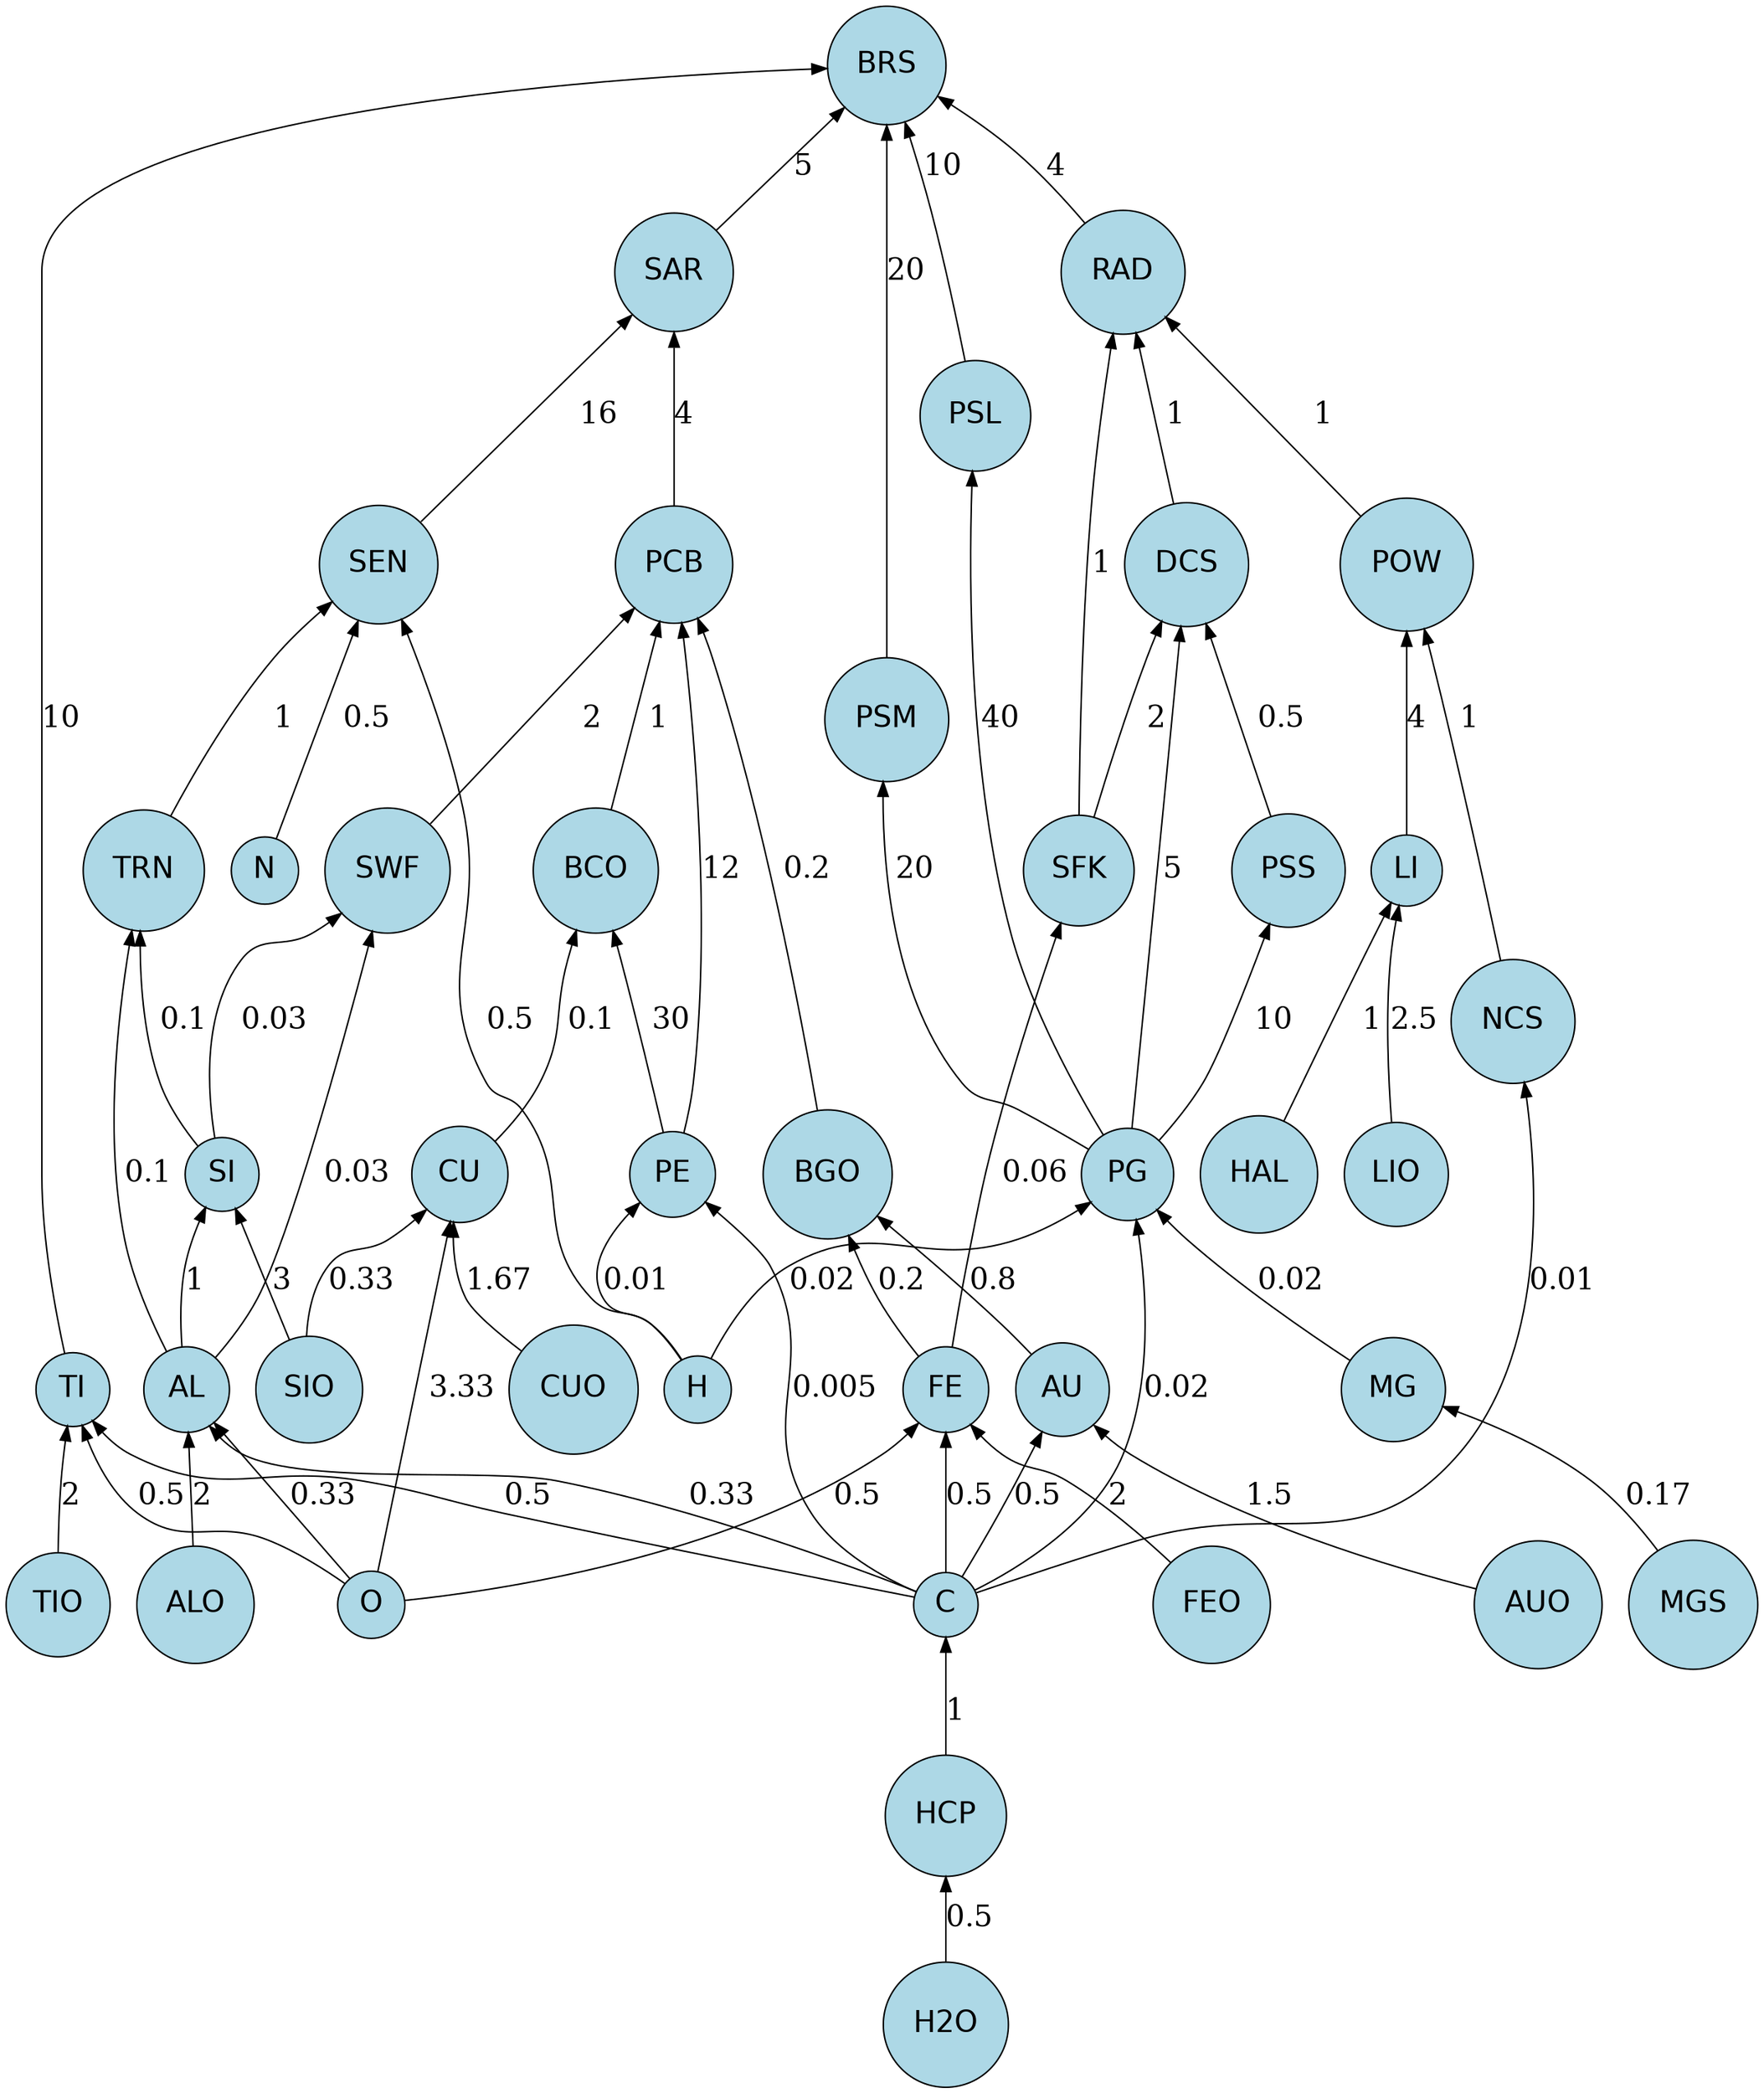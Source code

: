 graph ctree_graph {
bgcolor=white;
BRS [fillcolor=lightblue, fontname=helvetica, fontsize=20, shape=circle, style=filled];
BRS -- PSL
  [color=black, dir=back, fontsize=20, label=10
];
PSL
 [fillcolor=lightblue, fontname=helvetica, fontsize=20, shape=circle, style=filled];
PSL
 -- PG
  [color=black, dir=back, fontsize=20, label=40
];
PG
 [fillcolor=lightblue, fontname=helvetica, fontsize=20, shape=circle, style=filled];
PG
 -- H
  [color=black, dir=back, fontsize=20, label="0.02\n"];
H
 [fillcolor=lightblue, fontname=helvetica, fontsize=20, shape=circle, style=filled];
PG
 -- C
  [color=black, dir=back, fontsize=20, label="0.02\n"];
C
 [fillcolor=lightblue, fontname=helvetica, fontsize=20, shape=circle, style=filled];
C
 -- HCP
  [color=black, dir=back, fontsize=20, label=1
];
HCP
 [fillcolor=lightblue, fontname=helvetica, fontsize=20, shape=circle, style=filled];
HCP
 -- H2O
  [color=black, dir=back, fontsize=20, label="0.5\n"];
H2O
 [fillcolor=lightblue, fontname=helvetica, fontsize=20, shape=circle, style=filled];
PG
 -- MG
  [color=black, dir=back, fontsize=20, label="0.02\n"];
MG
 [fillcolor=lightblue, fontname=helvetica, fontsize=20, shape=circle, style=filled];
MG
 -- MGS
  [color=black, dir=back, fontsize=20, label="0.17\n"];
MGS
 [fillcolor=lightblue, fontname=helvetica, fontsize=20, shape=circle, style=filled];
BRS -- PSM
  [color=black, dir=back, fontsize=20, label=20
];
PSM
 [fillcolor=lightblue, fontname=helvetica, fontsize=20, shape=circle, style=filled];
PSM
 -- PG
  [color=black, dir=back, fontsize=20, label=20
];
PG
 [fillcolor=lightblue, fontname=helvetica, fontsize=20, shape=circle, style=filled];
H
 [fillcolor=lightblue, fontname=helvetica, fontsize=20, shape=circle, style=filled];
C
 [fillcolor=lightblue, fontname=helvetica, fontsize=20, shape=circle, style=filled];
HCP
 [fillcolor=lightblue, fontname=helvetica, fontsize=20, shape=circle, style=filled];
H2O
 [fillcolor=lightblue, fontname=helvetica, fontsize=20, shape=circle, style=filled];
MG
 [fillcolor=lightblue, fontname=helvetica, fontsize=20, shape=circle, style=filled];
MGS
 [fillcolor=lightblue, fontname=helvetica, fontsize=20, shape=circle, style=filled];
BRS -- TI
  [color=black, dir=back, fontsize=20, label=10
];
TI
 [fillcolor=lightblue, fontname=helvetica, fontsize=20, shape=circle, style=filled];
TI
 -- TIO
  [color=black, dir=back, fontsize=20, label=2
];
TIO
 [fillcolor=lightblue, fontname=helvetica, fontsize=20, shape=circle, style=filled];
TI
 -- C
  [color=black, dir=back, fontsize=20, label="0.5\n"];
C
 [fillcolor=lightblue, fontname=helvetica, fontsize=20, shape=circle, style=filled];
HCP
 [fillcolor=lightblue, fontname=helvetica, fontsize=20, shape=circle, style=filled];
H2O
 [fillcolor=lightblue, fontname=helvetica, fontsize=20, shape=circle, style=filled];
TI
 -- O
  [color=black, dir=back, fontsize=20, label="0.5\n"];
O
 [fillcolor=lightblue, fontname=helvetica, fontsize=20, shape=circle, style=filled];
BRS -- SAR
  [color=black, dir=back, fontsize=20, label=5
];
SAR
 [fillcolor=lightblue, fontname=helvetica, fontsize=20, shape=circle, style=filled];
SAR
 -- SEN
  [color=black, dir=back, fontsize=20, label=16
];
SEN
 [fillcolor=lightblue, fontname=helvetica, fontsize=20, shape=circle, style=filled];
SEN
 -- TRN
  [color=black, dir=back, fontsize=20, label=1
];
TRN
 [fillcolor=lightblue, fontname=helvetica, fontsize=20, shape=circle, style=filled];
TRN
 -- AL
  [color=black, dir=back, fontsize=20, label="0.1\n"];
AL
 [fillcolor=lightblue, fontname=helvetica, fontsize=20, shape=circle, style=filled];
AL
 -- ALO
  [color=black, dir=back, fontsize=20, label=2
];
ALO
 [fillcolor=lightblue, fontname=helvetica, fontsize=20, shape=circle, style=filled];
AL
 -- C
  [color=black, dir=back, fontsize=20, label="0.33\n"];
C
 [fillcolor=lightblue, fontname=helvetica, fontsize=20, shape=circle, style=filled];
HCP
 [fillcolor=lightblue, fontname=helvetica, fontsize=20, shape=circle, style=filled];
H2O
 [fillcolor=lightblue, fontname=helvetica, fontsize=20, shape=circle, style=filled];
AL
 -- O
  [color=black, dir=back, fontsize=20, label="0.33\n"];
O
 [fillcolor=lightblue, fontname=helvetica, fontsize=20, shape=circle, style=filled];
TRN
 -- SI
  [color=black, dir=back, fontsize=20, label="0.1\n"];
SI
 [fillcolor=lightblue, fontname=helvetica, fontsize=20, shape=circle, style=filled];
SI
 -- SIO
  [color=black, dir=back, fontsize=20, label=3
];
SIO
 [fillcolor=lightblue, fontname=helvetica, fontsize=20, shape=circle, style=filled];
SI
 -- AL
  [color=black, dir=back, fontsize=20, label=1
];
AL
 [fillcolor=lightblue, fontname=helvetica, fontsize=20, shape=circle, style=filled];
ALO
 [fillcolor=lightblue, fontname=helvetica, fontsize=20, shape=circle, style=filled];
C
 [fillcolor=lightblue, fontname=helvetica, fontsize=20, shape=circle, style=filled];
HCP
 [fillcolor=lightblue, fontname=helvetica, fontsize=20, shape=circle, style=filled];
H2O
 [fillcolor=lightblue, fontname=helvetica, fontsize=20, shape=circle, style=filled];
O
 [fillcolor=lightblue, fontname=helvetica, fontsize=20, shape=circle, style=filled];
SEN
 -- H
  [color=black, dir=back, fontsize=20, label="0.5\n"];
H
 [fillcolor=lightblue, fontname=helvetica, fontsize=20, shape=circle, style=filled];
SEN
 -- N
  [color=black, dir=back, fontsize=20, label="0.5\n"];
N
 [fillcolor=lightblue, fontname=helvetica, fontsize=20, shape=circle, style=filled];
SAR
 -- PCB
  [color=black, dir=back, fontsize=20, label=4
];
PCB
 [fillcolor=lightblue, fontname=helvetica, fontsize=20, shape=circle, style=filled];
PCB
 -- SWF
  [color=black, dir=back, fontsize=20, label=2
];
SWF
 [fillcolor=lightblue, fontname=helvetica, fontsize=20, shape=circle, style=filled];
SWF
 -- SI
  [color=black, dir=back, fontsize=20, label="0.03\n"];
SI
 [fillcolor=lightblue, fontname=helvetica, fontsize=20, shape=circle, style=filled];
SIO
 [fillcolor=lightblue, fontname=helvetica, fontsize=20, shape=circle, style=filled];
AL
 [fillcolor=lightblue, fontname=helvetica, fontsize=20, shape=circle, style=filled];
ALO
 [fillcolor=lightblue, fontname=helvetica, fontsize=20, shape=circle, style=filled];
C
 [fillcolor=lightblue, fontname=helvetica, fontsize=20, shape=circle, style=filled];
HCP
 [fillcolor=lightblue, fontname=helvetica, fontsize=20, shape=circle, style=filled];
H2O
 [fillcolor=lightblue, fontname=helvetica, fontsize=20, shape=circle, style=filled];
O
 [fillcolor=lightblue, fontname=helvetica, fontsize=20, shape=circle, style=filled];
SWF
 -- AL
  [color=black, dir=back, fontsize=20, label="0.03\n"];
AL
 [fillcolor=lightblue, fontname=helvetica, fontsize=20, shape=circle, style=filled];
ALO
 [fillcolor=lightblue, fontname=helvetica, fontsize=20, shape=circle, style=filled];
C
 [fillcolor=lightblue, fontname=helvetica, fontsize=20, shape=circle, style=filled];
HCP
 [fillcolor=lightblue, fontname=helvetica, fontsize=20, shape=circle, style=filled];
H2O
 [fillcolor=lightblue, fontname=helvetica, fontsize=20, shape=circle, style=filled];
O
 [fillcolor=lightblue, fontname=helvetica, fontsize=20, shape=circle, style=filled];
PCB
 -- BCO
  [color=black, dir=back, fontsize=20, label=1
];
BCO
 [fillcolor=lightblue, fontname=helvetica, fontsize=20, shape=circle, style=filled];
BCO
 -- CU
  [color=black, dir=back, fontsize=20, label="0.1\n"];
CU
 [fillcolor=lightblue, fontname=helvetica, fontsize=20, shape=circle, style=filled];
CU
 -- CUO
  [color=black, dir=back, fontsize=20, label="1.67\n"];
CUO
 [fillcolor=lightblue, fontname=helvetica, fontsize=20, shape=circle, style=filled];
CU
 -- O
  [color=black, dir=back, fontsize=20, label="3.33\n"];
O
 [fillcolor=lightblue, fontname=helvetica, fontsize=20, shape=circle, style=filled];
CU
 -- SIO
  [color=black, dir=back, fontsize=20, label="0.33\n"];
SIO
 [fillcolor=lightblue, fontname=helvetica, fontsize=20, shape=circle, style=filled];
BCO
 -- PE
  [color=black, dir=back, fontsize=20, label=30
];
PE
 [fillcolor=lightblue, fontname=helvetica, fontsize=20, shape=circle, style=filled];
PE
 -- C
  [color=black, dir=back, fontsize=20, label="0.005\n"];
C
 [fillcolor=lightblue, fontname=helvetica, fontsize=20, shape=circle, style=filled];
HCP
 [fillcolor=lightblue, fontname=helvetica, fontsize=20, shape=circle, style=filled];
H2O
 [fillcolor=lightblue, fontname=helvetica, fontsize=20, shape=circle, style=filled];
PE
 -- H
  [color=black, dir=back, fontsize=20, label="0.01\n"];
H
 [fillcolor=lightblue, fontname=helvetica, fontsize=20, shape=circle, style=filled];
PCB
 -- PE
  [color=black, dir=back, fontsize=20, label=12
];
PE
 [fillcolor=lightblue, fontname=helvetica, fontsize=20, shape=circle, style=filled];
C
 [fillcolor=lightblue, fontname=helvetica, fontsize=20, shape=circle, style=filled];
HCP
 [fillcolor=lightblue, fontname=helvetica, fontsize=20, shape=circle, style=filled];
H2O
 [fillcolor=lightblue, fontname=helvetica, fontsize=20, shape=circle, style=filled];
H
 [fillcolor=lightblue, fontname=helvetica, fontsize=20, shape=circle, style=filled];
PCB
 -- BGO
  [color=black, dir=back, fontsize=20, label="0.2\n"];
BGO
 [fillcolor=lightblue, fontname=helvetica, fontsize=20, shape=circle, style=filled];
BGO
 -- AU
  [color=black, dir=back, fontsize=20, label="0.8\n"];
AU
 [fillcolor=lightblue, fontname=helvetica, fontsize=20, shape=circle, style=filled];
AU
 -- C
  [color=black, dir=back, fontsize=20, label="0.5\n"];
C
 [fillcolor=lightblue, fontname=helvetica, fontsize=20, shape=circle, style=filled];
HCP
 [fillcolor=lightblue, fontname=helvetica, fontsize=20, shape=circle, style=filled];
H2O
 [fillcolor=lightblue, fontname=helvetica, fontsize=20, shape=circle, style=filled];
AU
 -- AUO
  [color=black, dir=back, fontsize=20, label="1.5\n"];
AUO
 [fillcolor=lightblue, fontname=helvetica, fontsize=20, shape=circle, style=filled];
BGO
 -- FE
  [color=black, dir=back, fontsize=20, label="0.2\n"];
FE
 [fillcolor=lightblue, fontname=helvetica, fontsize=20, shape=circle, style=filled];
FE
 -- FEO
  [color=black, dir=back, fontsize=20, label=2
];
FEO
 [fillcolor=lightblue, fontname=helvetica, fontsize=20, shape=circle, style=filled];
FE
 -- C
  [color=black, dir=back, fontsize=20, label="0.5\n"];
C
 [fillcolor=lightblue, fontname=helvetica, fontsize=20, shape=circle, style=filled];
HCP
 [fillcolor=lightblue, fontname=helvetica, fontsize=20, shape=circle, style=filled];
H2O
 [fillcolor=lightblue, fontname=helvetica, fontsize=20, shape=circle, style=filled];
FE
 -- O
  [color=black, dir=back, fontsize=20, label="0.5\n"];
O
 [fillcolor=lightblue, fontname=helvetica, fontsize=20, shape=circle, style=filled];
BRS -- RAD
  [color=black, dir=back, fontsize=20, label=4
];
RAD
 [fillcolor=lightblue, fontname=helvetica, fontsize=20, shape=circle, style=filled];
RAD
 -- DCS
  [color=black, dir=back, fontsize=20, label=1
];
DCS
 [fillcolor=lightblue, fontname=helvetica, fontsize=20, shape=circle, style=filled];
DCS
 -- SFK
  [color=black, dir=back, fontsize=20, label=2
];
SFK
 [fillcolor=lightblue, fontname=helvetica, fontsize=20, shape=circle, style=filled];
SFK
 -- FE
  [color=black, dir=back, fontsize=20, label="0.06\n"];
FE
 [fillcolor=lightblue, fontname=helvetica, fontsize=20, shape=circle, style=filled];
FEO
 [fillcolor=lightblue, fontname=helvetica, fontsize=20, shape=circle, style=filled];
C
 [fillcolor=lightblue, fontname=helvetica, fontsize=20, shape=circle, style=filled];
HCP
 [fillcolor=lightblue, fontname=helvetica, fontsize=20, shape=circle, style=filled];
H2O
 [fillcolor=lightblue, fontname=helvetica, fontsize=20, shape=circle, style=filled];
O
 [fillcolor=lightblue, fontname=helvetica, fontsize=20, shape=circle, style=filled];
DCS
 -- PG
  [color=black, dir=back, fontsize=20, label=5
];
PG
 [fillcolor=lightblue, fontname=helvetica, fontsize=20, shape=circle, style=filled];
H
 [fillcolor=lightblue, fontname=helvetica, fontsize=20, shape=circle, style=filled];
C
 [fillcolor=lightblue, fontname=helvetica, fontsize=20, shape=circle, style=filled];
HCP
 [fillcolor=lightblue, fontname=helvetica, fontsize=20, shape=circle, style=filled];
H2O
 [fillcolor=lightblue, fontname=helvetica, fontsize=20, shape=circle, style=filled];
MG
 [fillcolor=lightblue, fontname=helvetica, fontsize=20, shape=circle, style=filled];
MGS
 [fillcolor=lightblue, fontname=helvetica, fontsize=20, shape=circle, style=filled];
DCS
 -- PSS
  [color=black, dir=back, fontsize=20, label="0.5\n"];
PSS
 [fillcolor=lightblue, fontname=helvetica, fontsize=20, shape=circle, style=filled];
PSS
 -- PG
  [color=black, dir=back, fontsize=20, label=10
];
PG
 [fillcolor=lightblue, fontname=helvetica, fontsize=20, shape=circle, style=filled];
H
 [fillcolor=lightblue, fontname=helvetica, fontsize=20, shape=circle, style=filled];
C
 [fillcolor=lightblue, fontname=helvetica, fontsize=20, shape=circle, style=filled];
HCP
 [fillcolor=lightblue, fontname=helvetica, fontsize=20, shape=circle, style=filled];
H2O
 [fillcolor=lightblue, fontname=helvetica, fontsize=20, shape=circle, style=filled];
MG
 [fillcolor=lightblue, fontname=helvetica, fontsize=20, shape=circle, style=filled];
MGS
 [fillcolor=lightblue, fontname=helvetica, fontsize=20, shape=circle, style=filled];
RAD
 -- SFK
  [color=black, dir=back, fontsize=20, label=1
];
SFK
 [fillcolor=lightblue, fontname=helvetica, fontsize=20, shape=circle, style=filled];
FE
 [fillcolor=lightblue, fontname=helvetica, fontsize=20, shape=circle, style=filled];
FEO
 [fillcolor=lightblue, fontname=helvetica, fontsize=20, shape=circle, style=filled];
C
 [fillcolor=lightblue, fontname=helvetica, fontsize=20, shape=circle, style=filled];
HCP
 [fillcolor=lightblue, fontname=helvetica, fontsize=20, shape=circle, style=filled];
H2O
 [fillcolor=lightblue, fontname=helvetica, fontsize=20, shape=circle, style=filled];
O
 [fillcolor=lightblue, fontname=helvetica, fontsize=20, shape=circle, style=filled];
RAD
 -- POW
  [color=black, dir=back, fontsize=20, label=1
];
POW
 [fillcolor=lightblue, fontname=helvetica, fontsize=20, shape=circle, style=filled];
POW
 -- NCS
  [color=black, dir=back, fontsize=20, label=1
];
NCS
 [fillcolor=lightblue, fontname=helvetica, fontsize=20, shape=circle, style=filled];
NCS
 -- C
  [color=black, dir=back, fontsize=20, label="0.01\n"];
C
 [fillcolor=lightblue, fontname=helvetica, fontsize=20, shape=circle, style=filled];
HCP
 [fillcolor=lightblue, fontname=helvetica, fontsize=20, shape=circle, style=filled];
H2O
 [fillcolor=lightblue, fontname=helvetica, fontsize=20, shape=circle, style=filled];
POW
 -- LI
  [color=black, dir=back, fontsize=20, label=4
];
LI
 [fillcolor=lightblue, fontname=helvetica, fontsize=20, shape=circle, style=filled];
LI
 -- LIO
  [color=black, dir=back, fontsize=20, label="2.5\n"];
LIO
 [fillcolor=lightblue, fontname=helvetica, fontsize=20, shape=circle, style=filled];
LI
 -- HAL
  [color=black, dir=back, fontsize=20, label=1
];
HAL
 [fillcolor=lightblue, fontname=helvetica, fontsize=20, shape=circle, style=filled];
}

